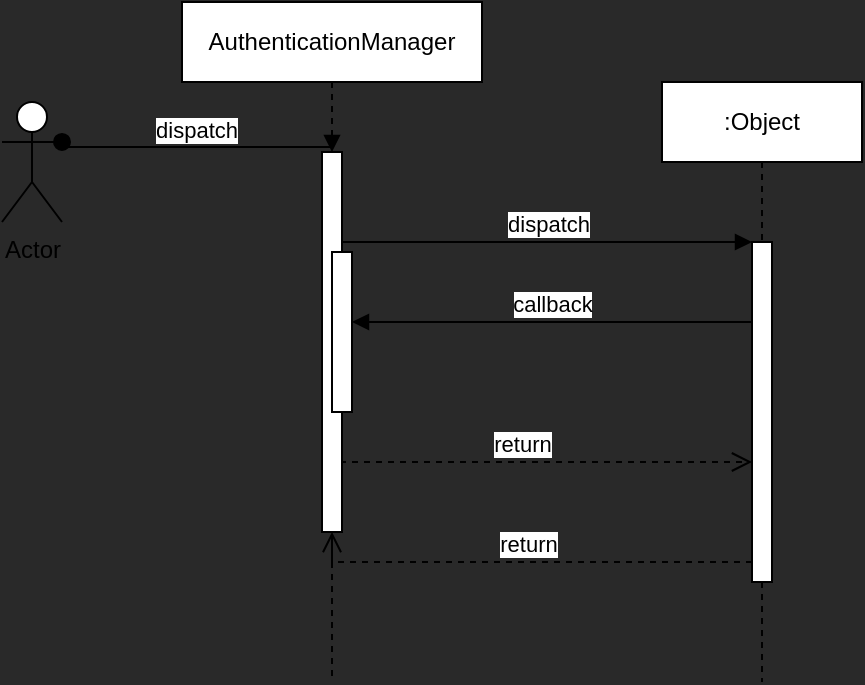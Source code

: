 <mxfile version="24.4.8" type="device">
  <diagram id="C5RBs43oDa-KdzZeNtuy" name="PlayFab">
    <mxGraphModel dx="2151" dy="779" grid="1" gridSize="10" guides="1" tooltips="1" connect="1" arrows="1" fold="1" page="0" pageScale="1" pageWidth="827" pageHeight="1169" background="#292929" math="0" shadow="0">
      <root>
        <mxCell id="WIyWlLk6GJQsqaUBKTNV-0" />
        <mxCell id="WIyWlLk6GJQsqaUBKTNV-1" parent="WIyWlLk6GJQsqaUBKTNV-0" />
        <mxCell id="i07Y9Q9IVcWRk9iywD31-2" value="AuthenticationManager" style="shape=umlLifeline;perimeter=lifelinePerimeter;whiteSpace=wrap;html=1;container=0;dropTarget=0;collapsible=0;recursiveResize=0;outlineConnect=0;portConstraint=eastwest;newEdgeStyle={&quot;edgeStyle&quot;:&quot;elbowEdgeStyle&quot;,&quot;elbow&quot;:&quot;vertical&quot;,&quot;curved&quot;:0,&quot;rounded&quot;:0};" vertex="1" parent="WIyWlLk6GJQsqaUBKTNV-1">
          <mxGeometry x="-40" y="40" width="150" height="340" as="geometry" />
        </mxCell>
        <mxCell id="i07Y9Q9IVcWRk9iywD31-3" value="" style="html=1;points=[];perimeter=orthogonalPerimeter;outlineConnect=0;targetShapes=umlLifeline;portConstraint=eastwest;newEdgeStyle={&quot;edgeStyle&quot;:&quot;elbowEdgeStyle&quot;,&quot;elbow&quot;:&quot;vertical&quot;,&quot;curved&quot;:0,&quot;rounded&quot;:0};" vertex="1" parent="i07Y9Q9IVcWRk9iywD31-2">
          <mxGeometry x="70" y="75" width="10" height="190" as="geometry" />
        </mxCell>
        <mxCell id="i07Y9Q9IVcWRk9iywD31-5" value="" style="html=1;points=[];perimeter=orthogonalPerimeter;outlineConnect=0;targetShapes=umlLifeline;portConstraint=eastwest;newEdgeStyle={&quot;edgeStyle&quot;:&quot;elbowEdgeStyle&quot;,&quot;elbow&quot;:&quot;vertical&quot;,&quot;curved&quot;:0,&quot;rounded&quot;:0};" vertex="1" parent="i07Y9Q9IVcWRk9iywD31-2">
          <mxGeometry x="75" y="125" width="10" height="80" as="geometry" />
        </mxCell>
        <mxCell id="i07Y9Q9IVcWRk9iywD31-6" value=":Object" style="shape=umlLifeline;perimeter=lifelinePerimeter;whiteSpace=wrap;html=1;container=0;dropTarget=0;collapsible=0;recursiveResize=0;outlineConnect=0;portConstraint=eastwest;newEdgeStyle={&quot;edgeStyle&quot;:&quot;elbowEdgeStyle&quot;,&quot;elbow&quot;:&quot;vertical&quot;,&quot;curved&quot;:0,&quot;rounded&quot;:0};" vertex="1" parent="WIyWlLk6GJQsqaUBKTNV-1">
          <mxGeometry x="200" y="80" width="100" height="300" as="geometry" />
        </mxCell>
        <mxCell id="i07Y9Q9IVcWRk9iywD31-7" value="" style="html=1;points=[];perimeter=orthogonalPerimeter;outlineConnect=0;targetShapes=umlLifeline;portConstraint=eastwest;newEdgeStyle={&quot;edgeStyle&quot;:&quot;elbowEdgeStyle&quot;,&quot;elbow&quot;:&quot;vertical&quot;,&quot;curved&quot;:0,&quot;rounded&quot;:0};" vertex="1" parent="i07Y9Q9IVcWRk9iywD31-6">
          <mxGeometry x="45" y="80" width="10" height="170" as="geometry" />
        </mxCell>
        <mxCell id="i07Y9Q9IVcWRk9iywD31-8" value="dispatch" style="html=1;verticalAlign=bottom;endArrow=block;edgeStyle=elbowEdgeStyle;elbow=vertical;curved=0;rounded=0;" edge="1" parent="WIyWlLk6GJQsqaUBKTNV-1" source="i07Y9Q9IVcWRk9iywD31-3" target="i07Y9Q9IVcWRk9iywD31-7">
          <mxGeometry relative="1" as="geometry">
            <mxPoint x="175" y="170" as="sourcePoint" />
            <Array as="points">
              <mxPoint x="160" y="160" />
            </Array>
          </mxGeometry>
        </mxCell>
        <mxCell id="i07Y9Q9IVcWRk9iywD31-9" value="return" style="html=1;verticalAlign=bottom;endArrow=open;dashed=1;endSize=8;edgeStyle=elbowEdgeStyle;elbow=vertical;curved=0;rounded=0;" edge="1" parent="WIyWlLk6GJQsqaUBKTNV-1" source="i07Y9Q9IVcWRk9iywD31-7" target="i07Y9Q9IVcWRk9iywD31-3">
          <mxGeometry relative="1" as="geometry">
            <mxPoint x="175" y="245" as="targetPoint" />
            <Array as="points">
              <mxPoint x="170" y="320" />
            </Array>
          </mxGeometry>
        </mxCell>
        <mxCell id="i07Y9Q9IVcWRk9iywD31-10" value="callback" style="html=1;verticalAlign=bottom;endArrow=block;edgeStyle=elbowEdgeStyle;elbow=vertical;curved=0;rounded=0;" edge="1" parent="WIyWlLk6GJQsqaUBKTNV-1" source="i07Y9Q9IVcWRk9iywD31-7" target="i07Y9Q9IVcWRk9iywD31-5">
          <mxGeometry relative="1" as="geometry">
            <mxPoint x="155" y="200" as="sourcePoint" />
            <Array as="points">
              <mxPoint x="170" y="200" />
            </Array>
          </mxGeometry>
        </mxCell>
        <mxCell id="i07Y9Q9IVcWRk9iywD31-11" value="return" style="html=1;verticalAlign=bottom;endArrow=open;dashed=1;endSize=8;edgeStyle=elbowEdgeStyle;elbow=vertical;curved=0;rounded=0;" edge="1" parent="WIyWlLk6GJQsqaUBKTNV-1" source="i07Y9Q9IVcWRk9iywD31-5" target="i07Y9Q9IVcWRk9iywD31-7">
          <mxGeometry relative="1" as="geometry">
            <mxPoint x="155" y="275" as="targetPoint" />
            <Array as="points">
              <mxPoint x="160" y="270" />
            </Array>
          </mxGeometry>
        </mxCell>
        <mxCell id="i07Y9Q9IVcWRk9iywD31-12" value="Actor" style="shape=umlActor;verticalLabelPosition=bottom;verticalAlign=top;html=1;outlineConnect=0;" vertex="1" parent="WIyWlLk6GJQsqaUBKTNV-1">
          <mxGeometry x="-130" y="90" width="30" height="60" as="geometry" />
        </mxCell>
        <mxCell id="i07Y9Q9IVcWRk9iywD31-4" value="dispatch" style="html=1;verticalAlign=bottom;startArrow=oval;endArrow=block;startSize=8;edgeStyle=elbowEdgeStyle;elbow=vertical;curved=0;rounded=0;exitX=1;exitY=0.333;exitDx=0;exitDy=0;exitPerimeter=0;" edge="1" parent="WIyWlLk6GJQsqaUBKTNV-1" target="i07Y9Q9IVcWRk9iywD31-3" source="i07Y9Q9IVcWRk9iywD31-12">
          <mxGeometry relative="1" as="geometry">
            <mxPoint x="-40" y="113" as="sourcePoint" />
          </mxGeometry>
        </mxCell>
      </root>
    </mxGraphModel>
  </diagram>
</mxfile>
